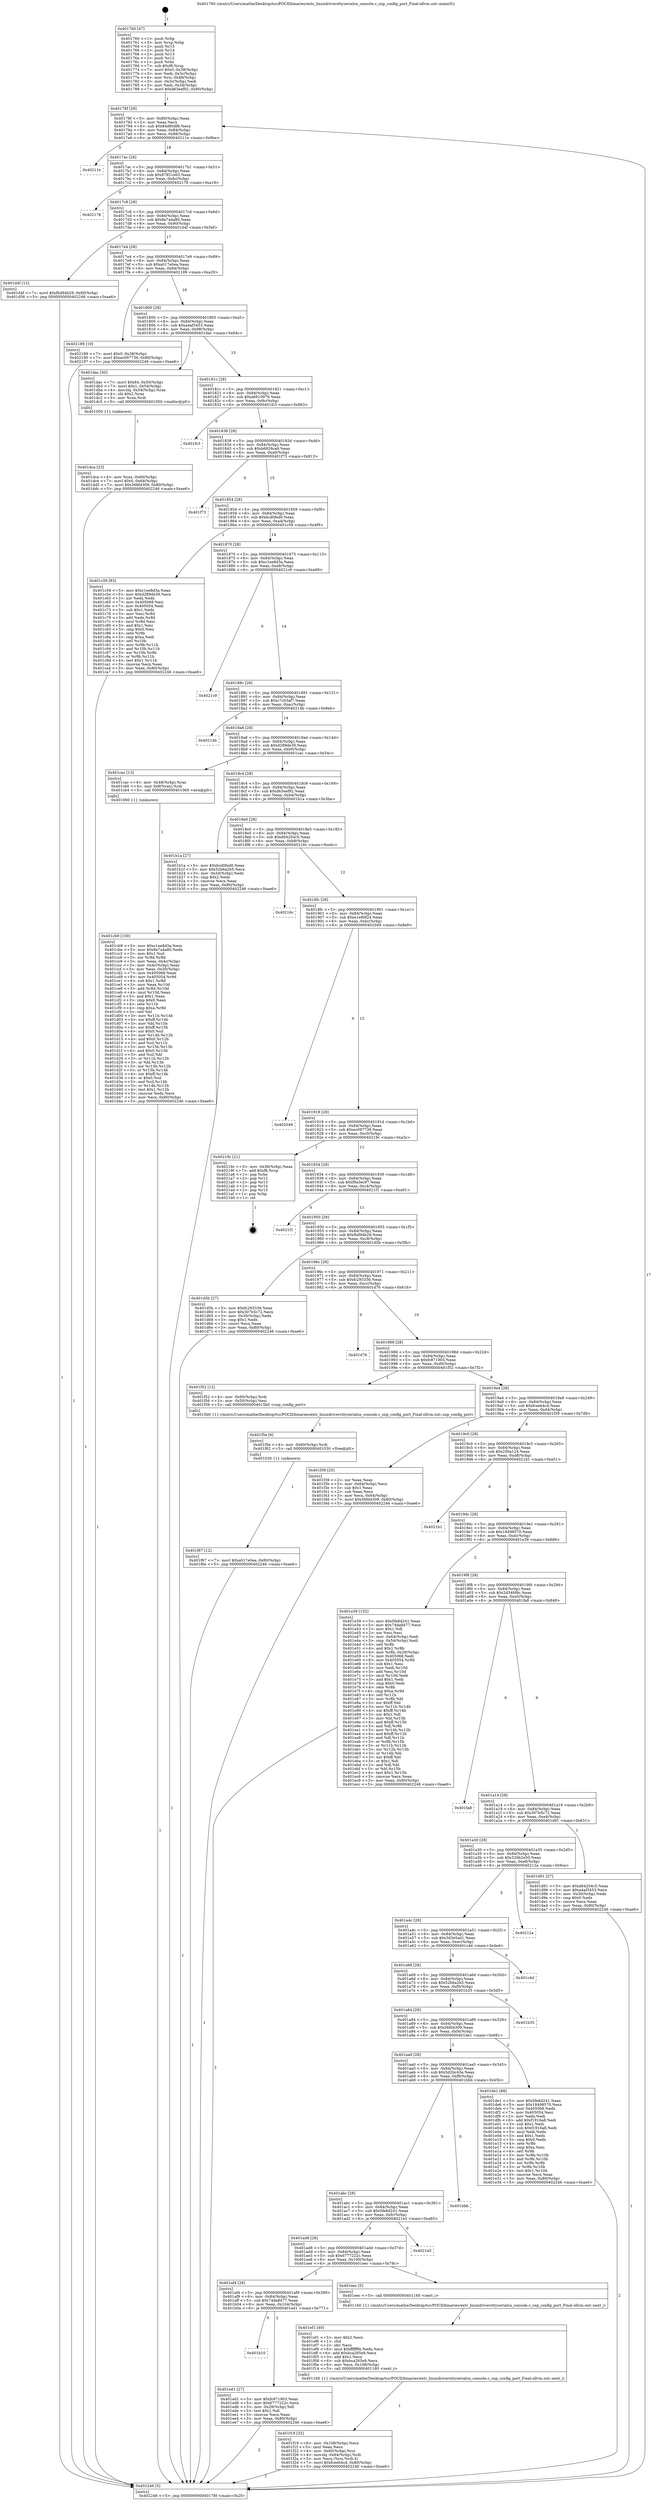 digraph "0x401760" {
  label = "0x401760 (/mnt/c/Users/mathe/Desktop/tcc/POCII/binaries/extr_linuxdriversttyserialsn_console.c_snp_config_port_Final-ollvm.out::main(0))"
  labelloc = "t"
  node[shape=record]

  Entry [label="",width=0.3,height=0.3,shape=circle,fillcolor=black,style=filled]
  "0x40178f" [label="{
     0x40178f [29]\l
     | [instrs]\l
     &nbsp;&nbsp;0x40178f \<+3\>: mov -0x80(%rbp),%eax\l
     &nbsp;&nbsp;0x401792 \<+2\>: mov %eax,%ecx\l
     &nbsp;&nbsp;0x401794 \<+6\>: sub $0x84d80df6,%ecx\l
     &nbsp;&nbsp;0x40179a \<+6\>: mov %eax,-0x84(%rbp)\l
     &nbsp;&nbsp;0x4017a0 \<+6\>: mov %ecx,-0x88(%rbp)\l
     &nbsp;&nbsp;0x4017a6 \<+6\>: je 000000000040211e \<main+0x9be\>\l
  }"]
  "0x40211e" [label="{
     0x40211e\l
  }", style=dashed]
  "0x4017ac" [label="{
     0x4017ac [28]\l
     | [instrs]\l
     &nbsp;&nbsp;0x4017ac \<+5\>: jmp 00000000004017b1 \<main+0x51\>\l
     &nbsp;&nbsp;0x4017b1 \<+6\>: mov -0x84(%rbp),%eax\l
     &nbsp;&nbsp;0x4017b7 \<+5\>: sub $0x87851e63,%eax\l
     &nbsp;&nbsp;0x4017bc \<+6\>: mov %eax,-0x8c(%rbp)\l
     &nbsp;&nbsp;0x4017c2 \<+6\>: je 0000000000402178 \<main+0xa18\>\l
  }"]
  Exit [label="",width=0.3,height=0.3,shape=circle,fillcolor=black,style=filled,peripheries=2]
  "0x402178" [label="{
     0x402178\l
  }", style=dashed]
  "0x4017c8" [label="{
     0x4017c8 [28]\l
     | [instrs]\l
     &nbsp;&nbsp;0x4017c8 \<+5\>: jmp 00000000004017cd \<main+0x6d\>\l
     &nbsp;&nbsp;0x4017cd \<+6\>: mov -0x84(%rbp),%eax\l
     &nbsp;&nbsp;0x4017d3 \<+5\>: sub $0x8e7a4a80,%eax\l
     &nbsp;&nbsp;0x4017d8 \<+6\>: mov %eax,-0x90(%rbp)\l
     &nbsp;&nbsp;0x4017de \<+6\>: je 0000000000401d4f \<main+0x5ef\>\l
  }"]
  "0x401f67" [label="{
     0x401f67 [12]\l
     | [instrs]\l
     &nbsp;&nbsp;0x401f67 \<+7\>: movl $0xa017e0ea,-0x80(%rbp)\l
     &nbsp;&nbsp;0x401f6e \<+5\>: jmp 0000000000402246 \<main+0xae6\>\l
  }"]
  "0x401d4f" [label="{
     0x401d4f [12]\l
     | [instrs]\l
     &nbsp;&nbsp;0x401d4f \<+7\>: movl $0xfbd94b29,-0x80(%rbp)\l
     &nbsp;&nbsp;0x401d56 \<+5\>: jmp 0000000000402246 \<main+0xae6\>\l
  }"]
  "0x4017e4" [label="{
     0x4017e4 [28]\l
     | [instrs]\l
     &nbsp;&nbsp;0x4017e4 \<+5\>: jmp 00000000004017e9 \<main+0x89\>\l
     &nbsp;&nbsp;0x4017e9 \<+6\>: mov -0x84(%rbp),%eax\l
     &nbsp;&nbsp;0x4017ef \<+5\>: sub $0xa017e0ea,%eax\l
     &nbsp;&nbsp;0x4017f4 \<+6\>: mov %eax,-0x94(%rbp)\l
     &nbsp;&nbsp;0x4017fa \<+6\>: je 0000000000402189 \<main+0xa29\>\l
  }"]
  "0x401f5e" [label="{
     0x401f5e [9]\l
     | [instrs]\l
     &nbsp;&nbsp;0x401f5e \<+4\>: mov -0x60(%rbp),%rdi\l
     &nbsp;&nbsp;0x401f62 \<+5\>: call 0000000000401030 \<free@plt\>\l
     | [calls]\l
     &nbsp;&nbsp;0x401030 \{1\} (unknown)\l
  }"]
  "0x402189" [label="{
     0x402189 [19]\l
     | [instrs]\l
     &nbsp;&nbsp;0x402189 \<+7\>: movl $0x0,-0x38(%rbp)\l
     &nbsp;&nbsp;0x402190 \<+7\>: movl $0xec097739,-0x80(%rbp)\l
     &nbsp;&nbsp;0x402197 \<+5\>: jmp 0000000000402246 \<main+0xae6\>\l
  }"]
  "0x401800" [label="{
     0x401800 [28]\l
     | [instrs]\l
     &nbsp;&nbsp;0x401800 \<+5\>: jmp 0000000000401805 \<main+0xa5\>\l
     &nbsp;&nbsp;0x401805 \<+6\>: mov -0x84(%rbp),%eax\l
     &nbsp;&nbsp;0x40180b \<+5\>: sub $0xa4af3453,%eax\l
     &nbsp;&nbsp;0x401810 \<+6\>: mov %eax,-0x98(%rbp)\l
     &nbsp;&nbsp;0x401816 \<+6\>: je 0000000000401dac \<main+0x64c\>\l
  }"]
  "0x401f19" [label="{
     0x401f19 [32]\l
     | [instrs]\l
     &nbsp;&nbsp;0x401f19 \<+6\>: mov -0x108(%rbp),%ecx\l
     &nbsp;&nbsp;0x401f1f \<+3\>: imul %eax,%ecx\l
     &nbsp;&nbsp;0x401f22 \<+4\>: mov -0x60(%rbp),%rsi\l
     &nbsp;&nbsp;0x401f26 \<+4\>: movslq -0x64(%rbp),%rdi\l
     &nbsp;&nbsp;0x401f2a \<+3\>: mov %ecx,(%rsi,%rdi,4)\l
     &nbsp;&nbsp;0x401f2d \<+7\>: movl $0xfceeb4cd,-0x80(%rbp)\l
     &nbsp;&nbsp;0x401f34 \<+5\>: jmp 0000000000402246 \<main+0xae6\>\l
  }"]
  "0x401dac" [label="{
     0x401dac [30]\l
     | [instrs]\l
     &nbsp;&nbsp;0x401dac \<+7\>: movl $0x64,-0x50(%rbp)\l
     &nbsp;&nbsp;0x401db3 \<+7\>: movl $0x1,-0x54(%rbp)\l
     &nbsp;&nbsp;0x401dba \<+4\>: movslq -0x54(%rbp),%rax\l
     &nbsp;&nbsp;0x401dbe \<+4\>: shl $0x2,%rax\l
     &nbsp;&nbsp;0x401dc2 \<+3\>: mov %rax,%rdi\l
     &nbsp;&nbsp;0x401dc5 \<+5\>: call 0000000000401050 \<malloc@plt\>\l
     | [calls]\l
     &nbsp;&nbsp;0x401050 \{1\} (unknown)\l
  }"]
  "0x40181c" [label="{
     0x40181c [28]\l
     | [instrs]\l
     &nbsp;&nbsp;0x40181c \<+5\>: jmp 0000000000401821 \<main+0xc1\>\l
     &nbsp;&nbsp;0x401821 \<+6\>: mov -0x84(%rbp),%eax\l
     &nbsp;&nbsp;0x401827 \<+5\>: sub $0xa6910979,%eax\l
     &nbsp;&nbsp;0x40182c \<+6\>: mov %eax,-0x9c(%rbp)\l
     &nbsp;&nbsp;0x401832 \<+6\>: je 0000000000401fc3 \<main+0x863\>\l
  }"]
  "0x401ef1" [label="{
     0x401ef1 [40]\l
     | [instrs]\l
     &nbsp;&nbsp;0x401ef1 \<+5\>: mov $0x2,%ecx\l
     &nbsp;&nbsp;0x401ef6 \<+1\>: cltd\l
     &nbsp;&nbsp;0x401ef7 \<+2\>: idiv %ecx\l
     &nbsp;&nbsp;0x401ef9 \<+6\>: imul $0xfffffffe,%edx,%ecx\l
     &nbsp;&nbsp;0x401eff \<+6\>: add $0xbca265e9,%ecx\l
     &nbsp;&nbsp;0x401f05 \<+3\>: add $0x1,%ecx\l
     &nbsp;&nbsp;0x401f08 \<+6\>: sub $0xbca265e9,%ecx\l
     &nbsp;&nbsp;0x401f0e \<+6\>: mov %ecx,-0x108(%rbp)\l
     &nbsp;&nbsp;0x401f14 \<+5\>: call 0000000000401160 \<next_i\>\l
     | [calls]\l
     &nbsp;&nbsp;0x401160 \{1\} (/mnt/c/Users/mathe/Desktop/tcc/POCII/binaries/extr_linuxdriversttyserialsn_console.c_snp_config_port_Final-ollvm.out::next_i)\l
  }"]
  "0x401fc3" [label="{
     0x401fc3\l
  }", style=dashed]
  "0x401838" [label="{
     0x401838 [28]\l
     | [instrs]\l
     &nbsp;&nbsp;0x401838 \<+5\>: jmp 000000000040183d \<main+0xdd\>\l
     &nbsp;&nbsp;0x40183d \<+6\>: mov -0x84(%rbp),%eax\l
     &nbsp;&nbsp;0x401843 \<+5\>: sub $0xb6926ca9,%eax\l
     &nbsp;&nbsp;0x401848 \<+6\>: mov %eax,-0xa0(%rbp)\l
     &nbsp;&nbsp;0x40184e \<+6\>: je 0000000000401f73 \<main+0x813\>\l
  }"]
  "0x401b10" [label="{
     0x401b10\l
  }", style=dashed]
  "0x401f73" [label="{
     0x401f73\l
  }", style=dashed]
  "0x401854" [label="{
     0x401854 [28]\l
     | [instrs]\l
     &nbsp;&nbsp;0x401854 \<+5\>: jmp 0000000000401859 \<main+0xf9\>\l
     &nbsp;&nbsp;0x401859 \<+6\>: mov -0x84(%rbp),%eax\l
     &nbsp;&nbsp;0x40185f \<+5\>: sub $0xbcd0fed0,%eax\l
     &nbsp;&nbsp;0x401864 \<+6\>: mov %eax,-0xa4(%rbp)\l
     &nbsp;&nbsp;0x40186a \<+6\>: je 0000000000401c59 \<main+0x4f9\>\l
  }"]
  "0x401ed1" [label="{
     0x401ed1 [27]\l
     | [instrs]\l
     &nbsp;&nbsp;0x401ed1 \<+5\>: mov $0xfc871903,%eax\l
     &nbsp;&nbsp;0x401ed6 \<+5\>: mov $0x6777222c,%ecx\l
     &nbsp;&nbsp;0x401edb \<+3\>: mov -0x29(%rbp),%dl\l
     &nbsp;&nbsp;0x401ede \<+3\>: test $0x1,%dl\l
     &nbsp;&nbsp;0x401ee1 \<+3\>: cmovne %ecx,%eax\l
     &nbsp;&nbsp;0x401ee4 \<+3\>: mov %eax,-0x80(%rbp)\l
     &nbsp;&nbsp;0x401ee7 \<+5\>: jmp 0000000000402246 \<main+0xae6\>\l
  }"]
  "0x401c59" [label="{
     0x401c59 [83]\l
     | [instrs]\l
     &nbsp;&nbsp;0x401c59 \<+5\>: mov $0xc1ee8d3a,%eax\l
     &nbsp;&nbsp;0x401c5e \<+5\>: mov $0xd289de39,%ecx\l
     &nbsp;&nbsp;0x401c63 \<+2\>: xor %edx,%edx\l
     &nbsp;&nbsp;0x401c65 \<+7\>: mov 0x405068,%esi\l
     &nbsp;&nbsp;0x401c6c \<+7\>: mov 0x405054,%edi\l
     &nbsp;&nbsp;0x401c73 \<+3\>: sub $0x1,%edx\l
     &nbsp;&nbsp;0x401c76 \<+3\>: mov %esi,%r8d\l
     &nbsp;&nbsp;0x401c79 \<+3\>: add %edx,%r8d\l
     &nbsp;&nbsp;0x401c7c \<+4\>: imul %r8d,%esi\l
     &nbsp;&nbsp;0x401c80 \<+3\>: and $0x1,%esi\l
     &nbsp;&nbsp;0x401c83 \<+3\>: cmp $0x0,%esi\l
     &nbsp;&nbsp;0x401c86 \<+4\>: sete %r9b\l
     &nbsp;&nbsp;0x401c8a \<+3\>: cmp $0xa,%edi\l
     &nbsp;&nbsp;0x401c8d \<+4\>: setl %r10b\l
     &nbsp;&nbsp;0x401c91 \<+3\>: mov %r9b,%r11b\l
     &nbsp;&nbsp;0x401c94 \<+3\>: and %r10b,%r11b\l
     &nbsp;&nbsp;0x401c97 \<+3\>: xor %r10b,%r9b\l
     &nbsp;&nbsp;0x401c9a \<+3\>: or %r9b,%r11b\l
     &nbsp;&nbsp;0x401c9d \<+4\>: test $0x1,%r11b\l
     &nbsp;&nbsp;0x401ca1 \<+3\>: cmovne %ecx,%eax\l
     &nbsp;&nbsp;0x401ca4 \<+3\>: mov %eax,-0x80(%rbp)\l
     &nbsp;&nbsp;0x401ca7 \<+5\>: jmp 0000000000402246 \<main+0xae6\>\l
  }"]
  "0x401870" [label="{
     0x401870 [28]\l
     | [instrs]\l
     &nbsp;&nbsp;0x401870 \<+5\>: jmp 0000000000401875 \<main+0x115\>\l
     &nbsp;&nbsp;0x401875 \<+6\>: mov -0x84(%rbp),%eax\l
     &nbsp;&nbsp;0x40187b \<+5\>: sub $0xc1ee8d3a,%eax\l
     &nbsp;&nbsp;0x401880 \<+6\>: mov %eax,-0xa8(%rbp)\l
     &nbsp;&nbsp;0x401886 \<+6\>: je 00000000004021c9 \<main+0xa69\>\l
  }"]
  "0x401af4" [label="{
     0x401af4 [28]\l
     | [instrs]\l
     &nbsp;&nbsp;0x401af4 \<+5\>: jmp 0000000000401af9 \<main+0x399\>\l
     &nbsp;&nbsp;0x401af9 \<+6\>: mov -0x84(%rbp),%eax\l
     &nbsp;&nbsp;0x401aff \<+5\>: sub $0x74da8477,%eax\l
     &nbsp;&nbsp;0x401b04 \<+6\>: mov %eax,-0x104(%rbp)\l
     &nbsp;&nbsp;0x401b0a \<+6\>: je 0000000000401ed1 \<main+0x771\>\l
  }"]
  "0x4021c9" [label="{
     0x4021c9\l
  }", style=dashed]
  "0x40188c" [label="{
     0x40188c [28]\l
     | [instrs]\l
     &nbsp;&nbsp;0x40188c \<+5\>: jmp 0000000000401891 \<main+0x131\>\l
     &nbsp;&nbsp;0x401891 \<+6\>: mov -0x84(%rbp),%eax\l
     &nbsp;&nbsp;0x401897 \<+5\>: sub $0xc7c03af7,%eax\l
     &nbsp;&nbsp;0x40189c \<+6\>: mov %eax,-0xac(%rbp)\l
     &nbsp;&nbsp;0x4018a2 \<+6\>: je 000000000040214b \<main+0x9eb\>\l
  }"]
  "0x401eec" [label="{
     0x401eec [5]\l
     | [instrs]\l
     &nbsp;&nbsp;0x401eec \<+5\>: call 0000000000401160 \<next_i\>\l
     | [calls]\l
     &nbsp;&nbsp;0x401160 \{1\} (/mnt/c/Users/mathe/Desktop/tcc/POCII/binaries/extr_linuxdriversttyserialsn_console.c_snp_config_port_Final-ollvm.out::next_i)\l
  }"]
  "0x40214b" [label="{
     0x40214b\l
  }", style=dashed]
  "0x4018a8" [label="{
     0x4018a8 [28]\l
     | [instrs]\l
     &nbsp;&nbsp;0x4018a8 \<+5\>: jmp 00000000004018ad \<main+0x14d\>\l
     &nbsp;&nbsp;0x4018ad \<+6\>: mov -0x84(%rbp),%eax\l
     &nbsp;&nbsp;0x4018b3 \<+5\>: sub $0xd289de39,%eax\l
     &nbsp;&nbsp;0x4018b8 \<+6\>: mov %eax,-0xb0(%rbp)\l
     &nbsp;&nbsp;0x4018be \<+6\>: je 0000000000401cac \<main+0x54c\>\l
  }"]
  "0x401ad8" [label="{
     0x401ad8 [28]\l
     | [instrs]\l
     &nbsp;&nbsp;0x401ad8 \<+5\>: jmp 0000000000401add \<main+0x37d\>\l
     &nbsp;&nbsp;0x401add \<+6\>: mov -0x84(%rbp),%eax\l
     &nbsp;&nbsp;0x401ae3 \<+5\>: sub $0x6777222c,%eax\l
     &nbsp;&nbsp;0x401ae8 \<+6\>: mov %eax,-0x100(%rbp)\l
     &nbsp;&nbsp;0x401aee \<+6\>: je 0000000000401eec \<main+0x78c\>\l
  }"]
  "0x401cac" [label="{
     0x401cac [13]\l
     | [instrs]\l
     &nbsp;&nbsp;0x401cac \<+4\>: mov -0x48(%rbp),%rax\l
     &nbsp;&nbsp;0x401cb0 \<+4\>: mov 0x8(%rax),%rdi\l
     &nbsp;&nbsp;0x401cb4 \<+5\>: call 0000000000401060 \<atoi@plt\>\l
     | [calls]\l
     &nbsp;&nbsp;0x401060 \{1\} (unknown)\l
  }"]
  "0x4018c4" [label="{
     0x4018c4 [28]\l
     | [instrs]\l
     &nbsp;&nbsp;0x4018c4 \<+5\>: jmp 00000000004018c9 \<main+0x169\>\l
     &nbsp;&nbsp;0x4018c9 \<+6\>: mov -0x84(%rbp),%eax\l
     &nbsp;&nbsp;0x4018cf \<+5\>: sub $0xd63eef92,%eax\l
     &nbsp;&nbsp;0x4018d4 \<+6\>: mov %eax,-0xb4(%rbp)\l
     &nbsp;&nbsp;0x4018da \<+6\>: je 0000000000401b1a \<main+0x3ba\>\l
  }"]
  "0x4021e5" [label="{
     0x4021e5\l
  }", style=dashed]
  "0x401b1a" [label="{
     0x401b1a [27]\l
     | [instrs]\l
     &nbsp;&nbsp;0x401b1a \<+5\>: mov $0xbcd0fed0,%eax\l
     &nbsp;&nbsp;0x401b1f \<+5\>: mov $0x52b6a2b5,%ecx\l
     &nbsp;&nbsp;0x401b24 \<+3\>: mov -0x34(%rbp),%edx\l
     &nbsp;&nbsp;0x401b27 \<+3\>: cmp $0x2,%edx\l
     &nbsp;&nbsp;0x401b2a \<+3\>: cmovne %ecx,%eax\l
     &nbsp;&nbsp;0x401b2d \<+3\>: mov %eax,-0x80(%rbp)\l
     &nbsp;&nbsp;0x401b30 \<+5\>: jmp 0000000000402246 \<main+0xae6\>\l
  }"]
  "0x4018e0" [label="{
     0x4018e0 [28]\l
     | [instrs]\l
     &nbsp;&nbsp;0x4018e0 \<+5\>: jmp 00000000004018e5 \<main+0x185\>\l
     &nbsp;&nbsp;0x4018e5 \<+6\>: mov -0x84(%rbp),%eax\l
     &nbsp;&nbsp;0x4018eb \<+5\>: sub $0xd64204c5,%eax\l
     &nbsp;&nbsp;0x4018f0 \<+6\>: mov %eax,-0xb8(%rbp)\l
     &nbsp;&nbsp;0x4018f6 \<+6\>: je 000000000040216c \<main+0xa0c\>\l
  }"]
  "0x402246" [label="{
     0x402246 [5]\l
     | [instrs]\l
     &nbsp;&nbsp;0x402246 \<+5\>: jmp 000000000040178f \<main+0x2f\>\l
  }"]
  "0x401760" [label="{
     0x401760 [47]\l
     | [instrs]\l
     &nbsp;&nbsp;0x401760 \<+1\>: push %rbp\l
     &nbsp;&nbsp;0x401761 \<+3\>: mov %rsp,%rbp\l
     &nbsp;&nbsp;0x401764 \<+2\>: push %r15\l
     &nbsp;&nbsp;0x401766 \<+2\>: push %r14\l
     &nbsp;&nbsp;0x401768 \<+2\>: push %r13\l
     &nbsp;&nbsp;0x40176a \<+2\>: push %r12\l
     &nbsp;&nbsp;0x40176c \<+1\>: push %rbx\l
     &nbsp;&nbsp;0x40176d \<+7\>: sub $0xf8,%rsp\l
     &nbsp;&nbsp;0x401774 \<+7\>: movl $0x0,-0x38(%rbp)\l
     &nbsp;&nbsp;0x40177b \<+3\>: mov %edi,-0x3c(%rbp)\l
     &nbsp;&nbsp;0x40177e \<+4\>: mov %rsi,-0x48(%rbp)\l
     &nbsp;&nbsp;0x401782 \<+3\>: mov -0x3c(%rbp),%edi\l
     &nbsp;&nbsp;0x401785 \<+3\>: mov %edi,-0x34(%rbp)\l
     &nbsp;&nbsp;0x401788 \<+7\>: movl $0xd63eef92,-0x80(%rbp)\l
  }"]
  "0x401cb9" [label="{
     0x401cb9 [150]\l
     | [instrs]\l
     &nbsp;&nbsp;0x401cb9 \<+5\>: mov $0xc1ee8d3a,%ecx\l
     &nbsp;&nbsp;0x401cbe \<+5\>: mov $0x8e7a4a80,%edx\l
     &nbsp;&nbsp;0x401cc3 \<+3\>: mov $0x1,%sil\l
     &nbsp;&nbsp;0x401cc6 \<+3\>: xor %r8d,%r8d\l
     &nbsp;&nbsp;0x401cc9 \<+3\>: mov %eax,-0x4c(%rbp)\l
     &nbsp;&nbsp;0x401ccc \<+3\>: mov -0x4c(%rbp),%eax\l
     &nbsp;&nbsp;0x401ccf \<+3\>: mov %eax,-0x30(%rbp)\l
     &nbsp;&nbsp;0x401cd2 \<+7\>: mov 0x405068,%eax\l
     &nbsp;&nbsp;0x401cd9 \<+8\>: mov 0x405054,%r9d\l
     &nbsp;&nbsp;0x401ce1 \<+4\>: sub $0x1,%r8d\l
     &nbsp;&nbsp;0x401ce5 \<+3\>: mov %eax,%r10d\l
     &nbsp;&nbsp;0x401ce8 \<+3\>: add %r8d,%r10d\l
     &nbsp;&nbsp;0x401ceb \<+4\>: imul %r10d,%eax\l
     &nbsp;&nbsp;0x401cef \<+3\>: and $0x1,%eax\l
     &nbsp;&nbsp;0x401cf2 \<+3\>: cmp $0x0,%eax\l
     &nbsp;&nbsp;0x401cf5 \<+4\>: sete %r11b\l
     &nbsp;&nbsp;0x401cf9 \<+4\>: cmp $0xa,%r9d\l
     &nbsp;&nbsp;0x401cfd \<+3\>: setl %bl\l
     &nbsp;&nbsp;0x401d00 \<+3\>: mov %r11b,%r14b\l
     &nbsp;&nbsp;0x401d03 \<+4\>: xor $0xff,%r14b\l
     &nbsp;&nbsp;0x401d07 \<+3\>: mov %bl,%r15b\l
     &nbsp;&nbsp;0x401d0a \<+4\>: xor $0xff,%r15b\l
     &nbsp;&nbsp;0x401d0e \<+4\>: xor $0x0,%sil\l
     &nbsp;&nbsp;0x401d12 \<+3\>: mov %r14b,%r12b\l
     &nbsp;&nbsp;0x401d15 \<+4\>: and $0x0,%r12b\l
     &nbsp;&nbsp;0x401d19 \<+3\>: and %sil,%r11b\l
     &nbsp;&nbsp;0x401d1c \<+3\>: mov %r15b,%r13b\l
     &nbsp;&nbsp;0x401d1f \<+4\>: and $0x0,%r13b\l
     &nbsp;&nbsp;0x401d23 \<+3\>: and %sil,%bl\l
     &nbsp;&nbsp;0x401d26 \<+3\>: or %r11b,%r12b\l
     &nbsp;&nbsp;0x401d29 \<+3\>: or %bl,%r13b\l
     &nbsp;&nbsp;0x401d2c \<+3\>: xor %r13b,%r12b\l
     &nbsp;&nbsp;0x401d2f \<+3\>: or %r15b,%r14b\l
     &nbsp;&nbsp;0x401d32 \<+4\>: xor $0xff,%r14b\l
     &nbsp;&nbsp;0x401d36 \<+4\>: or $0x0,%sil\l
     &nbsp;&nbsp;0x401d3a \<+3\>: and %sil,%r14b\l
     &nbsp;&nbsp;0x401d3d \<+3\>: or %r14b,%r12b\l
     &nbsp;&nbsp;0x401d40 \<+4\>: test $0x1,%r12b\l
     &nbsp;&nbsp;0x401d44 \<+3\>: cmovne %edx,%ecx\l
     &nbsp;&nbsp;0x401d47 \<+3\>: mov %ecx,-0x80(%rbp)\l
     &nbsp;&nbsp;0x401d4a \<+5\>: jmp 0000000000402246 \<main+0xae6\>\l
  }"]
  "0x401abc" [label="{
     0x401abc [28]\l
     | [instrs]\l
     &nbsp;&nbsp;0x401abc \<+5\>: jmp 0000000000401ac1 \<main+0x361\>\l
     &nbsp;&nbsp;0x401ac1 \<+6\>: mov -0x84(%rbp),%eax\l
     &nbsp;&nbsp;0x401ac7 \<+5\>: sub $0x5fe6d241,%eax\l
     &nbsp;&nbsp;0x401acc \<+6\>: mov %eax,-0xfc(%rbp)\l
     &nbsp;&nbsp;0x401ad2 \<+6\>: je 00000000004021e5 \<main+0xa85\>\l
  }"]
  "0x40216c" [label="{
     0x40216c\l
  }", style=dashed]
  "0x4018fc" [label="{
     0x4018fc [28]\l
     | [instrs]\l
     &nbsp;&nbsp;0x4018fc \<+5\>: jmp 0000000000401901 \<main+0x1a1\>\l
     &nbsp;&nbsp;0x401901 \<+6\>: mov -0x84(%rbp),%eax\l
     &nbsp;&nbsp;0x401907 \<+5\>: sub $0xe1e80f24,%eax\l
     &nbsp;&nbsp;0x40190c \<+6\>: mov %eax,-0xbc(%rbp)\l
     &nbsp;&nbsp;0x401912 \<+6\>: je 0000000000402049 \<main+0x8e9\>\l
  }"]
  "0x401bbb" [label="{
     0x401bbb\l
  }", style=dashed]
  "0x402049" [label="{
     0x402049\l
  }", style=dashed]
  "0x401918" [label="{
     0x401918 [28]\l
     | [instrs]\l
     &nbsp;&nbsp;0x401918 \<+5\>: jmp 000000000040191d \<main+0x1bd\>\l
     &nbsp;&nbsp;0x40191d \<+6\>: mov -0x84(%rbp),%eax\l
     &nbsp;&nbsp;0x401923 \<+5\>: sub $0xec097739,%eax\l
     &nbsp;&nbsp;0x401928 \<+6\>: mov %eax,-0xc0(%rbp)\l
     &nbsp;&nbsp;0x40192e \<+6\>: je 000000000040219c \<main+0xa3c\>\l
  }"]
  "0x401aa0" [label="{
     0x401aa0 [28]\l
     | [instrs]\l
     &nbsp;&nbsp;0x401aa0 \<+5\>: jmp 0000000000401aa5 \<main+0x345\>\l
     &nbsp;&nbsp;0x401aa5 \<+6\>: mov -0x84(%rbp),%eax\l
     &nbsp;&nbsp;0x401aab \<+5\>: sub $0x5d2bc43e,%eax\l
     &nbsp;&nbsp;0x401ab0 \<+6\>: mov %eax,-0xf8(%rbp)\l
     &nbsp;&nbsp;0x401ab6 \<+6\>: je 0000000000401bbb \<main+0x45b\>\l
  }"]
  "0x40219c" [label="{
     0x40219c [21]\l
     | [instrs]\l
     &nbsp;&nbsp;0x40219c \<+3\>: mov -0x38(%rbp),%eax\l
     &nbsp;&nbsp;0x40219f \<+7\>: add $0xf8,%rsp\l
     &nbsp;&nbsp;0x4021a6 \<+1\>: pop %rbx\l
     &nbsp;&nbsp;0x4021a7 \<+2\>: pop %r12\l
     &nbsp;&nbsp;0x4021a9 \<+2\>: pop %r13\l
     &nbsp;&nbsp;0x4021ab \<+2\>: pop %r14\l
     &nbsp;&nbsp;0x4021ad \<+2\>: pop %r15\l
     &nbsp;&nbsp;0x4021af \<+1\>: pop %rbp\l
     &nbsp;&nbsp;0x4021b0 \<+1\>: ret\l
  }"]
  "0x401934" [label="{
     0x401934 [28]\l
     | [instrs]\l
     &nbsp;&nbsp;0x401934 \<+5\>: jmp 0000000000401939 \<main+0x1d9\>\l
     &nbsp;&nbsp;0x401939 \<+6\>: mov -0x84(%rbp),%eax\l
     &nbsp;&nbsp;0x40193f \<+5\>: sub $0xf9a3ec97,%eax\l
     &nbsp;&nbsp;0x401944 \<+6\>: mov %eax,-0xc4(%rbp)\l
     &nbsp;&nbsp;0x40194a \<+6\>: je 00000000004021f1 \<main+0xa91\>\l
  }"]
  "0x401de1" [label="{
     0x401de1 [88]\l
     | [instrs]\l
     &nbsp;&nbsp;0x401de1 \<+5\>: mov $0x5fe6d241,%eax\l
     &nbsp;&nbsp;0x401de6 \<+5\>: mov $0x18498570,%ecx\l
     &nbsp;&nbsp;0x401deb \<+7\>: mov 0x405068,%edx\l
     &nbsp;&nbsp;0x401df2 \<+7\>: mov 0x405054,%esi\l
     &nbsp;&nbsp;0x401df9 \<+2\>: mov %edx,%edi\l
     &nbsp;&nbsp;0x401dfb \<+6\>: add $0xf1916a8,%edi\l
     &nbsp;&nbsp;0x401e01 \<+3\>: sub $0x1,%edi\l
     &nbsp;&nbsp;0x401e04 \<+6\>: sub $0xf1916a8,%edi\l
     &nbsp;&nbsp;0x401e0a \<+3\>: imul %edi,%edx\l
     &nbsp;&nbsp;0x401e0d \<+3\>: and $0x1,%edx\l
     &nbsp;&nbsp;0x401e10 \<+3\>: cmp $0x0,%edx\l
     &nbsp;&nbsp;0x401e13 \<+4\>: sete %r8b\l
     &nbsp;&nbsp;0x401e17 \<+3\>: cmp $0xa,%esi\l
     &nbsp;&nbsp;0x401e1a \<+4\>: setl %r9b\l
     &nbsp;&nbsp;0x401e1e \<+3\>: mov %r8b,%r10b\l
     &nbsp;&nbsp;0x401e21 \<+3\>: and %r9b,%r10b\l
     &nbsp;&nbsp;0x401e24 \<+3\>: xor %r9b,%r8b\l
     &nbsp;&nbsp;0x401e27 \<+3\>: or %r8b,%r10b\l
     &nbsp;&nbsp;0x401e2a \<+4\>: test $0x1,%r10b\l
     &nbsp;&nbsp;0x401e2e \<+3\>: cmovne %ecx,%eax\l
     &nbsp;&nbsp;0x401e31 \<+3\>: mov %eax,-0x80(%rbp)\l
     &nbsp;&nbsp;0x401e34 \<+5\>: jmp 0000000000402246 \<main+0xae6\>\l
  }"]
  "0x4021f1" [label="{
     0x4021f1\l
  }", style=dashed]
  "0x401950" [label="{
     0x401950 [28]\l
     | [instrs]\l
     &nbsp;&nbsp;0x401950 \<+5\>: jmp 0000000000401955 \<main+0x1f5\>\l
     &nbsp;&nbsp;0x401955 \<+6\>: mov -0x84(%rbp),%eax\l
     &nbsp;&nbsp;0x40195b \<+5\>: sub $0xfbd94b29,%eax\l
     &nbsp;&nbsp;0x401960 \<+6\>: mov %eax,-0xc8(%rbp)\l
     &nbsp;&nbsp;0x401966 \<+6\>: je 0000000000401d5b \<main+0x5fb\>\l
  }"]
  "0x401a84" [label="{
     0x401a84 [28]\l
     | [instrs]\l
     &nbsp;&nbsp;0x401a84 \<+5\>: jmp 0000000000401a89 \<main+0x329\>\l
     &nbsp;&nbsp;0x401a89 \<+6\>: mov -0x84(%rbp),%eax\l
     &nbsp;&nbsp;0x401a8f \<+5\>: sub $0x56fd4309,%eax\l
     &nbsp;&nbsp;0x401a94 \<+6\>: mov %eax,-0xf4(%rbp)\l
     &nbsp;&nbsp;0x401a9a \<+6\>: je 0000000000401de1 \<main+0x681\>\l
  }"]
  "0x401d5b" [label="{
     0x401d5b [27]\l
     | [instrs]\l
     &nbsp;&nbsp;0x401d5b \<+5\>: mov $0xfc293336,%eax\l
     &nbsp;&nbsp;0x401d60 \<+5\>: mov $0x307b5c72,%ecx\l
     &nbsp;&nbsp;0x401d65 \<+3\>: mov -0x30(%rbp),%edx\l
     &nbsp;&nbsp;0x401d68 \<+3\>: cmp $0x1,%edx\l
     &nbsp;&nbsp;0x401d6b \<+3\>: cmovl %ecx,%eax\l
     &nbsp;&nbsp;0x401d6e \<+3\>: mov %eax,-0x80(%rbp)\l
     &nbsp;&nbsp;0x401d71 \<+5\>: jmp 0000000000402246 \<main+0xae6\>\l
  }"]
  "0x40196c" [label="{
     0x40196c [28]\l
     | [instrs]\l
     &nbsp;&nbsp;0x40196c \<+5\>: jmp 0000000000401971 \<main+0x211\>\l
     &nbsp;&nbsp;0x401971 \<+6\>: mov -0x84(%rbp),%eax\l
     &nbsp;&nbsp;0x401977 \<+5\>: sub $0xfc293336,%eax\l
     &nbsp;&nbsp;0x40197c \<+6\>: mov %eax,-0xcc(%rbp)\l
     &nbsp;&nbsp;0x401982 \<+6\>: je 0000000000401d76 \<main+0x616\>\l
  }"]
  "0x401b35" [label="{
     0x401b35\l
  }", style=dashed]
  "0x401d76" [label="{
     0x401d76\l
  }", style=dashed]
  "0x401988" [label="{
     0x401988 [28]\l
     | [instrs]\l
     &nbsp;&nbsp;0x401988 \<+5\>: jmp 000000000040198d \<main+0x22d\>\l
     &nbsp;&nbsp;0x40198d \<+6\>: mov -0x84(%rbp),%eax\l
     &nbsp;&nbsp;0x401993 \<+5\>: sub $0xfc871903,%eax\l
     &nbsp;&nbsp;0x401998 \<+6\>: mov %eax,-0xd0(%rbp)\l
     &nbsp;&nbsp;0x40199e \<+6\>: je 0000000000401f52 \<main+0x7f2\>\l
  }"]
  "0x401a68" [label="{
     0x401a68 [28]\l
     | [instrs]\l
     &nbsp;&nbsp;0x401a68 \<+5\>: jmp 0000000000401a6d \<main+0x30d\>\l
     &nbsp;&nbsp;0x401a6d \<+6\>: mov -0x84(%rbp),%eax\l
     &nbsp;&nbsp;0x401a73 \<+5\>: sub $0x52b6a2b5,%eax\l
     &nbsp;&nbsp;0x401a78 \<+6\>: mov %eax,-0xf0(%rbp)\l
     &nbsp;&nbsp;0x401a7e \<+6\>: je 0000000000401b35 \<main+0x3d5\>\l
  }"]
  "0x401f52" [label="{
     0x401f52 [12]\l
     | [instrs]\l
     &nbsp;&nbsp;0x401f52 \<+4\>: mov -0x60(%rbp),%rdi\l
     &nbsp;&nbsp;0x401f56 \<+3\>: mov -0x50(%rbp),%esi\l
     &nbsp;&nbsp;0x401f59 \<+5\>: call 00000000004015b0 \<snp_config_port\>\l
     | [calls]\l
     &nbsp;&nbsp;0x4015b0 \{1\} (/mnt/c/Users/mathe/Desktop/tcc/POCII/binaries/extr_linuxdriversttyserialsn_console.c_snp_config_port_Final-ollvm.out::snp_config_port)\l
  }"]
  "0x4019a4" [label="{
     0x4019a4 [28]\l
     | [instrs]\l
     &nbsp;&nbsp;0x4019a4 \<+5\>: jmp 00000000004019a9 \<main+0x249\>\l
     &nbsp;&nbsp;0x4019a9 \<+6\>: mov -0x84(%rbp),%eax\l
     &nbsp;&nbsp;0x4019af \<+5\>: sub $0xfceeb4cd,%eax\l
     &nbsp;&nbsp;0x4019b4 \<+6\>: mov %eax,-0xd4(%rbp)\l
     &nbsp;&nbsp;0x4019ba \<+6\>: je 0000000000401f39 \<main+0x7d9\>\l
  }"]
  "0x401c4d" [label="{
     0x401c4d\l
  }", style=dashed]
  "0x401f39" [label="{
     0x401f39 [25]\l
     | [instrs]\l
     &nbsp;&nbsp;0x401f39 \<+2\>: xor %eax,%eax\l
     &nbsp;&nbsp;0x401f3b \<+3\>: mov -0x64(%rbp),%ecx\l
     &nbsp;&nbsp;0x401f3e \<+3\>: sub $0x1,%eax\l
     &nbsp;&nbsp;0x401f41 \<+2\>: sub %eax,%ecx\l
     &nbsp;&nbsp;0x401f43 \<+3\>: mov %ecx,-0x64(%rbp)\l
     &nbsp;&nbsp;0x401f46 \<+7\>: movl $0x56fd4309,-0x80(%rbp)\l
     &nbsp;&nbsp;0x401f4d \<+5\>: jmp 0000000000402246 \<main+0xae6\>\l
  }"]
  "0x4019c0" [label="{
     0x4019c0 [28]\l
     | [instrs]\l
     &nbsp;&nbsp;0x4019c0 \<+5\>: jmp 00000000004019c5 \<main+0x265\>\l
     &nbsp;&nbsp;0x4019c5 \<+6\>: mov -0x84(%rbp),%eax\l
     &nbsp;&nbsp;0x4019cb \<+5\>: sub $0x250a124,%eax\l
     &nbsp;&nbsp;0x4019d0 \<+6\>: mov %eax,-0xd8(%rbp)\l
     &nbsp;&nbsp;0x4019d6 \<+6\>: je 00000000004021b1 \<main+0xa51\>\l
  }"]
  "0x401a4c" [label="{
     0x401a4c [28]\l
     | [instrs]\l
     &nbsp;&nbsp;0x401a4c \<+5\>: jmp 0000000000401a51 \<main+0x2f1\>\l
     &nbsp;&nbsp;0x401a51 \<+6\>: mov -0x84(%rbp),%eax\l
     &nbsp;&nbsp;0x401a57 \<+5\>: sub $0x3d3e5ad1,%eax\l
     &nbsp;&nbsp;0x401a5c \<+6\>: mov %eax,-0xec(%rbp)\l
     &nbsp;&nbsp;0x401a62 \<+6\>: je 0000000000401c4d \<main+0x4ed\>\l
  }"]
  "0x4021b1" [label="{
     0x4021b1\l
  }", style=dashed]
  "0x4019dc" [label="{
     0x4019dc [28]\l
     | [instrs]\l
     &nbsp;&nbsp;0x4019dc \<+5\>: jmp 00000000004019e1 \<main+0x281\>\l
     &nbsp;&nbsp;0x4019e1 \<+6\>: mov -0x84(%rbp),%eax\l
     &nbsp;&nbsp;0x4019e7 \<+5\>: sub $0x18498570,%eax\l
     &nbsp;&nbsp;0x4019ec \<+6\>: mov %eax,-0xdc(%rbp)\l
     &nbsp;&nbsp;0x4019f2 \<+6\>: je 0000000000401e39 \<main+0x6d9\>\l
  }"]
  "0x40212a" [label="{
     0x40212a\l
  }", style=dashed]
  "0x401e39" [label="{
     0x401e39 [152]\l
     | [instrs]\l
     &nbsp;&nbsp;0x401e39 \<+5\>: mov $0x5fe6d241,%eax\l
     &nbsp;&nbsp;0x401e3e \<+5\>: mov $0x74da8477,%ecx\l
     &nbsp;&nbsp;0x401e43 \<+2\>: mov $0x1,%dl\l
     &nbsp;&nbsp;0x401e45 \<+2\>: xor %esi,%esi\l
     &nbsp;&nbsp;0x401e47 \<+3\>: mov -0x64(%rbp),%edi\l
     &nbsp;&nbsp;0x401e4a \<+3\>: cmp -0x54(%rbp),%edi\l
     &nbsp;&nbsp;0x401e4d \<+4\>: setl %r8b\l
     &nbsp;&nbsp;0x401e51 \<+4\>: and $0x1,%r8b\l
     &nbsp;&nbsp;0x401e55 \<+4\>: mov %r8b,-0x29(%rbp)\l
     &nbsp;&nbsp;0x401e59 \<+7\>: mov 0x405068,%edi\l
     &nbsp;&nbsp;0x401e60 \<+8\>: mov 0x405054,%r9d\l
     &nbsp;&nbsp;0x401e68 \<+3\>: sub $0x1,%esi\l
     &nbsp;&nbsp;0x401e6b \<+3\>: mov %edi,%r10d\l
     &nbsp;&nbsp;0x401e6e \<+3\>: add %esi,%r10d\l
     &nbsp;&nbsp;0x401e71 \<+4\>: imul %r10d,%edi\l
     &nbsp;&nbsp;0x401e75 \<+3\>: and $0x1,%edi\l
     &nbsp;&nbsp;0x401e78 \<+3\>: cmp $0x0,%edi\l
     &nbsp;&nbsp;0x401e7b \<+4\>: sete %r8b\l
     &nbsp;&nbsp;0x401e7f \<+4\>: cmp $0xa,%r9d\l
     &nbsp;&nbsp;0x401e83 \<+4\>: setl %r11b\l
     &nbsp;&nbsp;0x401e87 \<+3\>: mov %r8b,%bl\l
     &nbsp;&nbsp;0x401e8a \<+3\>: xor $0xff,%bl\l
     &nbsp;&nbsp;0x401e8d \<+3\>: mov %r11b,%r14b\l
     &nbsp;&nbsp;0x401e90 \<+4\>: xor $0xff,%r14b\l
     &nbsp;&nbsp;0x401e94 \<+3\>: xor $0x1,%dl\l
     &nbsp;&nbsp;0x401e97 \<+3\>: mov %bl,%r15b\l
     &nbsp;&nbsp;0x401e9a \<+4\>: and $0xff,%r15b\l
     &nbsp;&nbsp;0x401e9e \<+3\>: and %dl,%r8b\l
     &nbsp;&nbsp;0x401ea1 \<+3\>: mov %r14b,%r12b\l
     &nbsp;&nbsp;0x401ea4 \<+4\>: and $0xff,%r12b\l
     &nbsp;&nbsp;0x401ea8 \<+3\>: and %dl,%r11b\l
     &nbsp;&nbsp;0x401eab \<+3\>: or %r8b,%r15b\l
     &nbsp;&nbsp;0x401eae \<+3\>: or %r11b,%r12b\l
     &nbsp;&nbsp;0x401eb1 \<+3\>: xor %r12b,%r15b\l
     &nbsp;&nbsp;0x401eb4 \<+3\>: or %r14b,%bl\l
     &nbsp;&nbsp;0x401eb7 \<+3\>: xor $0xff,%bl\l
     &nbsp;&nbsp;0x401eba \<+3\>: or $0x1,%dl\l
     &nbsp;&nbsp;0x401ebd \<+2\>: and %dl,%bl\l
     &nbsp;&nbsp;0x401ebf \<+3\>: or %bl,%r15b\l
     &nbsp;&nbsp;0x401ec2 \<+4\>: test $0x1,%r15b\l
     &nbsp;&nbsp;0x401ec6 \<+3\>: cmovne %ecx,%eax\l
     &nbsp;&nbsp;0x401ec9 \<+3\>: mov %eax,-0x80(%rbp)\l
     &nbsp;&nbsp;0x401ecc \<+5\>: jmp 0000000000402246 \<main+0xae6\>\l
  }"]
  "0x4019f8" [label="{
     0x4019f8 [28]\l
     | [instrs]\l
     &nbsp;&nbsp;0x4019f8 \<+5\>: jmp 00000000004019fd \<main+0x29d\>\l
     &nbsp;&nbsp;0x4019fd \<+6\>: mov -0x84(%rbp),%eax\l
     &nbsp;&nbsp;0x401a03 \<+5\>: sub $0x2d34fd9c,%eax\l
     &nbsp;&nbsp;0x401a08 \<+6\>: mov %eax,-0xe0(%rbp)\l
     &nbsp;&nbsp;0x401a0e \<+6\>: je 0000000000401fa8 \<main+0x848\>\l
  }"]
  "0x401dca" [label="{
     0x401dca [23]\l
     | [instrs]\l
     &nbsp;&nbsp;0x401dca \<+4\>: mov %rax,-0x60(%rbp)\l
     &nbsp;&nbsp;0x401dce \<+7\>: movl $0x0,-0x64(%rbp)\l
     &nbsp;&nbsp;0x401dd5 \<+7\>: movl $0x56fd4309,-0x80(%rbp)\l
     &nbsp;&nbsp;0x401ddc \<+5\>: jmp 0000000000402246 \<main+0xae6\>\l
  }"]
  "0x401fa8" [label="{
     0x401fa8\l
  }", style=dashed]
  "0x401a14" [label="{
     0x401a14 [28]\l
     | [instrs]\l
     &nbsp;&nbsp;0x401a14 \<+5\>: jmp 0000000000401a19 \<main+0x2b9\>\l
     &nbsp;&nbsp;0x401a19 \<+6\>: mov -0x84(%rbp),%eax\l
     &nbsp;&nbsp;0x401a1f \<+5\>: sub $0x307b5c72,%eax\l
     &nbsp;&nbsp;0x401a24 \<+6\>: mov %eax,-0xe4(%rbp)\l
     &nbsp;&nbsp;0x401a2a \<+6\>: je 0000000000401d91 \<main+0x631\>\l
  }"]
  "0x401a30" [label="{
     0x401a30 [28]\l
     | [instrs]\l
     &nbsp;&nbsp;0x401a30 \<+5\>: jmp 0000000000401a35 \<main+0x2d5\>\l
     &nbsp;&nbsp;0x401a35 \<+6\>: mov -0x84(%rbp),%eax\l
     &nbsp;&nbsp;0x401a3b \<+5\>: sub $0x326b2e50,%eax\l
     &nbsp;&nbsp;0x401a40 \<+6\>: mov %eax,-0xe8(%rbp)\l
     &nbsp;&nbsp;0x401a46 \<+6\>: je 000000000040212a \<main+0x9ca\>\l
  }"]
  "0x401d91" [label="{
     0x401d91 [27]\l
     | [instrs]\l
     &nbsp;&nbsp;0x401d91 \<+5\>: mov $0xd64204c5,%eax\l
     &nbsp;&nbsp;0x401d96 \<+5\>: mov $0xa4af3453,%ecx\l
     &nbsp;&nbsp;0x401d9b \<+3\>: mov -0x30(%rbp),%edx\l
     &nbsp;&nbsp;0x401d9e \<+3\>: cmp $0x0,%edx\l
     &nbsp;&nbsp;0x401da1 \<+3\>: cmove %ecx,%eax\l
     &nbsp;&nbsp;0x401da4 \<+3\>: mov %eax,-0x80(%rbp)\l
     &nbsp;&nbsp;0x401da7 \<+5\>: jmp 0000000000402246 \<main+0xae6\>\l
  }"]
  Entry -> "0x401760" [label=" 1"]
  "0x40178f" -> "0x40211e" [label=" 0"]
  "0x40178f" -> "0x4017ac" [label=" 18"]
  "0x40219c" -> Exit [label=" 1"]
  "0x4017ac" -> "0x402178" [label=" 0"]
  "0x4017ac" -> "0x4017c8" [label=" 18"]
  "0x402189" -> "0x402246" [label=" 1"]
  "0x4017c8" -> "0x401d4f" [label=" 1"]
  "0x4017c8" -> "0x4017e4" [label=" 17"]
  "0x401f67" -> "0x402246" [label=" 1"]
  "0x4017e4" -> "0x402189" [label=" 1"]
  "0x4017e4" -> "0x401800" [label=" 16"]
  "0x401f5e" -> "0x401f67" [label=" 1"]
  "0x401800" -> "0x401dac" [label=" 1"]
  "0x401800" -> "0x40181c" [label=" 15"]
  "0x401f52" -> "0x401f5e" [label=" 1"]
  "0x40181c" -> "0x401fc3" [label=" 0"]
  "0x40181c" -> "0x401838" [label=" 15"]
  "0x401f39" -> "0x402246" [label=" 1"]
  "0x401838" -> "0x401f73" [label=" 0"]
  "0x401838" -> "0x401854" [label=" 15"]
  "0x401f19" -> "0x402246" [label=" 1"]
  "0x401854" -> "0x401c59" [label=" 1"]
  "0x401854" -> "0x401870" [label=" 14"]
  "0x401ef1" -> "0x401f19" [label=" 1"]
  "0x401870" -> "0x4021c9" [label=" 0"]
  "0x401870" -> "0x40188c" [label=" 14"]
  "0x401ed1" -> "0x402246" [label=" 2"]
  "0x40188c" -> "0x40214b" [label=" 0"]
  "0x40188c" -> "0x4018a8" [label=" 14"]
  "0x401af4" -> "0x401b10" [label=" 0"]
  "0x4018a8" -> "0x401cac" [label=" 1"]
  "0x4018a8" -> "0x4018c4" [label=" 13"]
  "0x401eec" -> "0x401ef1" [label=" 1"]
  "0x4018c4" -> "0x401b1a" [label=" 1"]
  "0x4018c4" -> "0x4018e0" [label=" 12"]
  "0x401b1a" -> "0x402246" [label=" 1"]
  "0x401760" -> "0x40178f" [label=" 1"]
  "0x402246" -> "0x40178f" [label=" 17"]
  "0x401c59" -> "0x402246" [label=" 1"]
  "0x401cac" -> "0x401cb9" [label=" 1"]
  "0x401cb9" -> "0x402246" [label=" 1"]
  "0x401d4f" -> "0x402246" [label=" 1"]
  "0x401ad8" -> "0x401af4" [label=" 2"]
  "0x4018e0" -> "0x40216c" [label=" 0"]
  "0x4018e0" -> "0x4018fc" [label=" 12"]
  "0x401af4" -> "0x401ed1" [label=" 2"]
  "0x4018fc" -> "0x402049" [label=" 0"]
  "0x4018fc" -> "0x401918" [label=" 12"]
  "0x401abc" -> "0x401ad8" [label=" 3"]
  "0x401918" -> "0x40219c" [label=" 1"]
  "0x401918" -> "0x401934" [label=" 11"]
  "0x401ad8" -> "0x401eec" [label=" 1"]
  "0x401934" -> "0x4021f1" [label=" 0"]
  "0x401934" -> "0x401950" [label=" 11"]
  "0x401aa0" -> "0x401abc" [label=" 3"]
  "0x401950" -> "0x401d5b" [label=" 1"]
  "0x401950" -> "0x40196c" [label=" 10"]
  "0x401d5b" -> "0x402246" [label=" 1"]
  "0x401abc" -> "0x4021e5" [label=" 0"]
  "0x40196c" -> "0x401d76" [label=" 0"]
  "0x40196c" -> "0x401988" [label=" 10"]
  "0x401e39" -> "0x402246" [label=" 2"]
  "0x401988" -> "0x401f52" [label=" 1"]
  "0x401988" -> "0x4019a4" [label=" 9"]
  "0x401a84" -> "0x401aa0" [label=" 3"]
  "0x4019a4" -> "0x401f39" [label=" 1"]
  "0x4019a4" -> "0x4019c0" [label=" 8"]
  "0x401a84" -> "0x401de1" [label=" 2"]
  "0x4019c0" -> "0x4021b1" [label=" 0"]
  "0x4019c0" -> "0x4019dc" [label=" 8"]
  "0x401a68" -> "0x401a84" [label=" 5"]
  "0x4019dc" -> "0x401e39" [label=" 2"]
  "0x4019dc" -> "0x4019f8" [label=" 6"]
  "0x401a68" -> "0x401b35" [label=" 0"]
  "0x4019f8" -> "0x401fa8" [label=" 0"]
  "0x4019f8" -> "0x401a14" [label=" 6"]
  "0x401a4c" -> "0x401a68" [label=" 5"]
  "0x401a14" -> "0x401d91" [label=" 1"]
  "0x401a14" -> "0x401a30" [label=" 5"]
  "0x401d91" -> "0x402246" [label=" 1"]
  "0x401dac" -> "0x401dca" [label=" 1"]
  "0x401dca" -> "0x402246" [label=" 1"]
  "0x401de1" -> "0x402246" [label=" 2"]
  "0x401a30" -> "0x40212a" [label=" 0"]
  "0x401a30" -> "0x401a4c" [label=" 5"]
  "0x401aa0" -> "0x401bbb" [label=" 0"]
  "0x401a4c" -> "0x401c4d" [label=" 0"]
}
